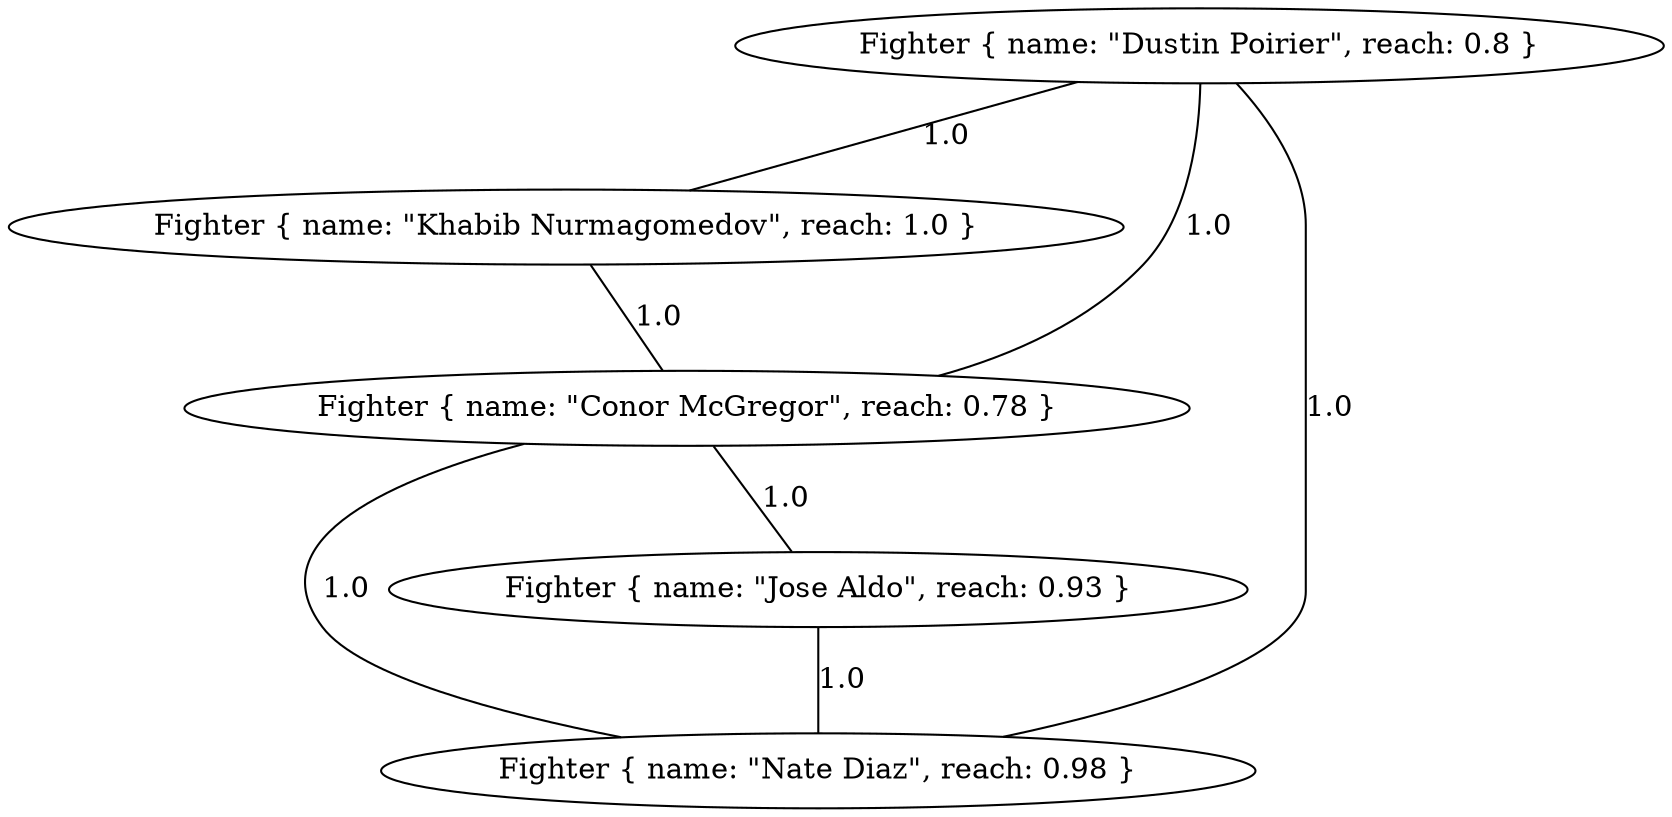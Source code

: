 graph {
    0 [ label = "Fighter { name: \"Dustin Poirier\", reach: 0.8 }" ]
    1 [ label = "Fighter { name: \"Khabib Nurmagomedov\", reach: 1.0 }" ]
    2 [ label = "Fighter { name: \"Jose Aldo\", reach: 0.93 }" ]
    3 [ label = "Fighter { name: \"Conor McGregor\", reach: 0.78 }" ]
    4 [ label = "Fighter { name: \"Nate Diaz\", reach: 0.98 }" ]
    0 -- 1 [ label = "1.0" ]
    1 -- 3 [ label = "1.0" ]
    3 -- 0 [ label = "1.0" ]
    3 -- 2 [ label = "1.0" ]
    3 -- 4 [ label = "1.0" ]
    0 -- 4 [ label = "1.0" ]
    2 -- 4 [ label = "1.0" ]
}
